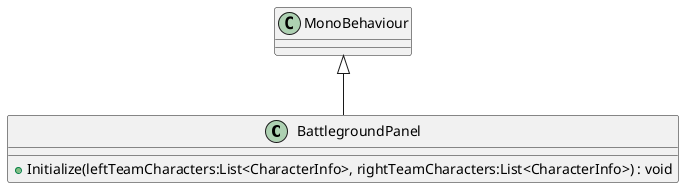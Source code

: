 @startuml
class BattlegroundPanel {
    + Initialize(leftTeamCharacters:List<CharacterInfo>, rightTeamCharacters:List<CharacterInfo>) : void
}
MonoBehaviour <|-- BattlegroundPanel
@enduml

